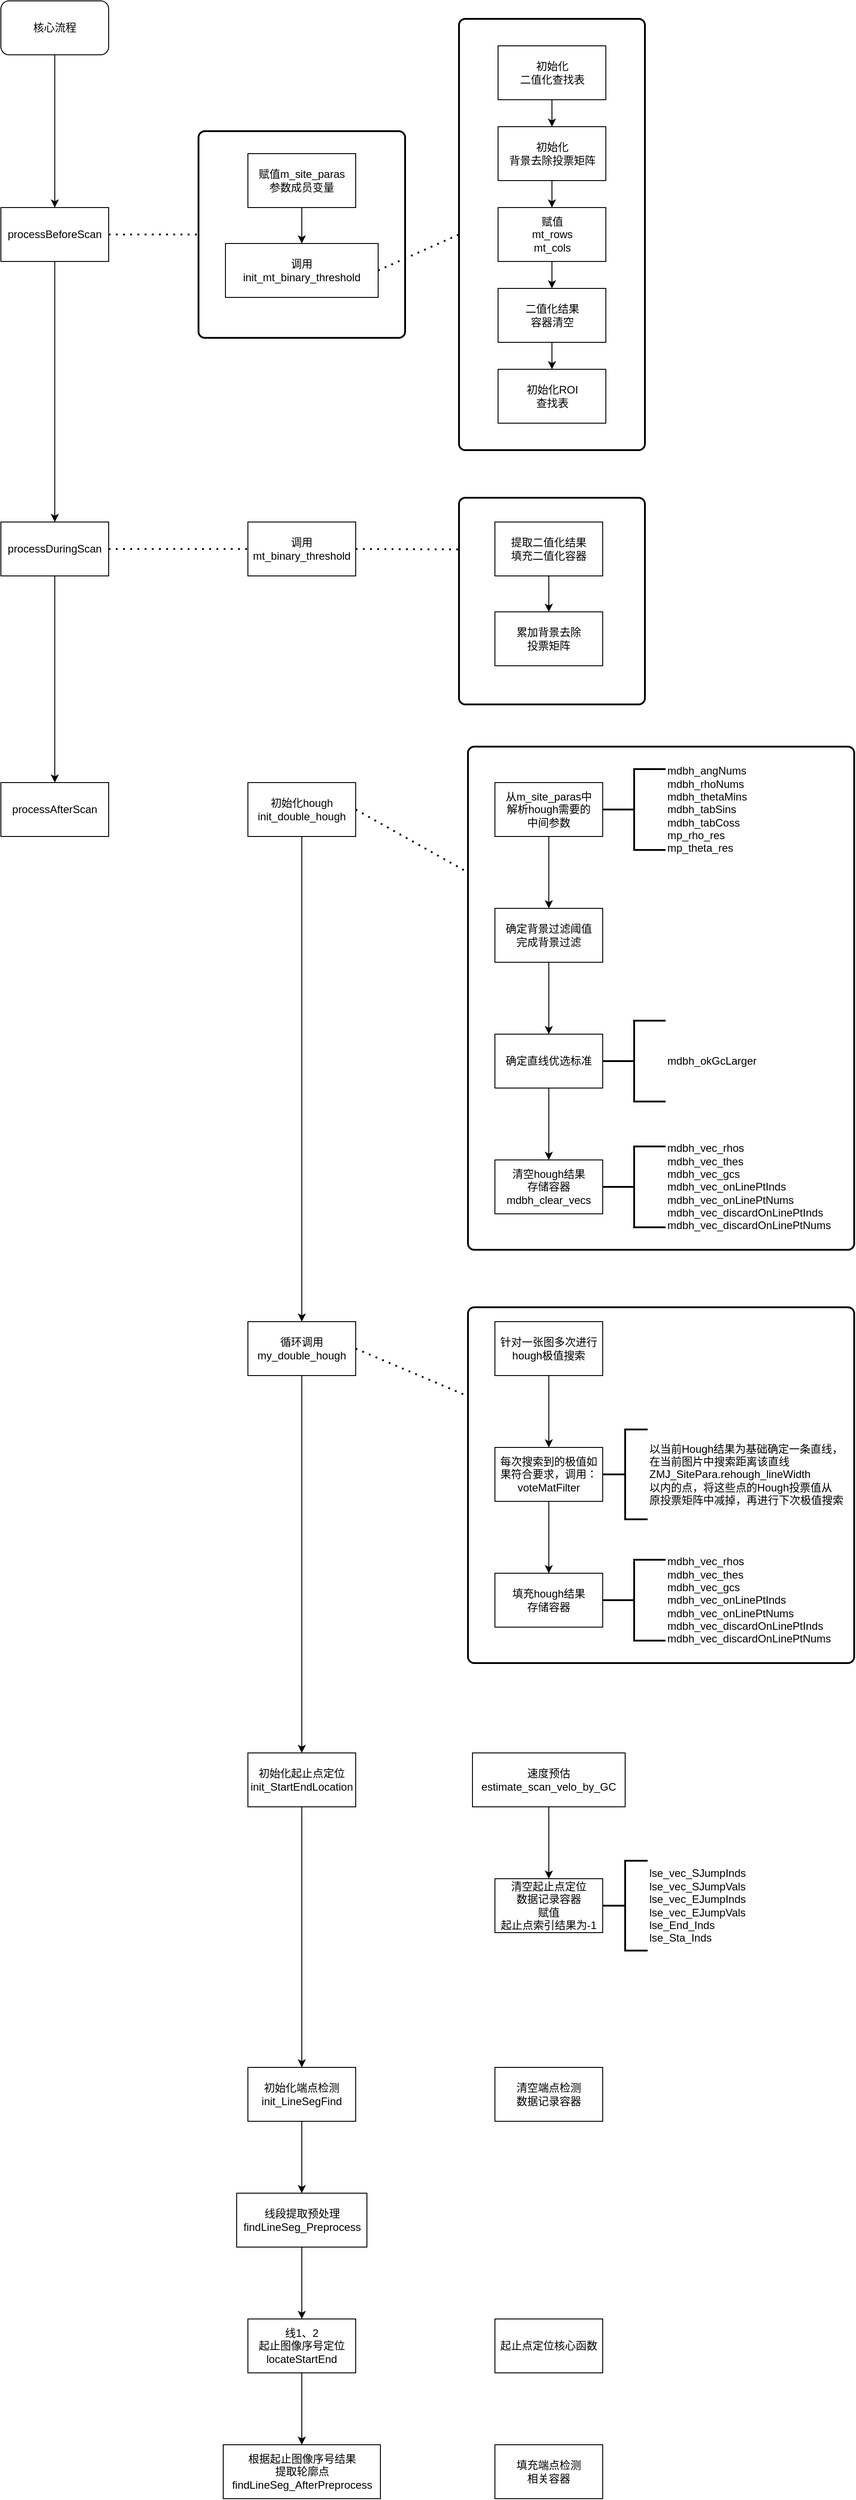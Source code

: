 <mxfile version="14.4.2" type="github">
  <diagram id="x87WVIfukVuzpfLglqjt" name="Page-1">
    <mxGraphModel dx="654" dy="1764" grid="1" gridSize="10" guides="1" tooltips="1" connect="1" arrows="1" fold="1" page="1" pageScale="1" pageWidth="827" pageHeight="1169" math="0" shadow="0">
      <root>
        <mxCell id="0" />
        <mxCell id="1" parent="0" />
        <mxCell id="iU9pxKzeouGR61ay9LNh-64" value="" style="rounded=1;whiteSpace=wrap;html=1;absoluteArcSize=1;arcSize=14;strokeWidth=2;" vertex="1" parent="1">
          <mxGeometry x="630" y="1474" width="430" height="396" as="geometry" />
        </mxCell>
        <mxCell id="iU9pxKzeouGR61ay9LNh-56" value="" style="rounded=1;whiteSpace=wrap;html=1;absoluteArcSize=1;arcSize=14;strokeWidth=2;" vertex="1" parent="1">
          <mxGeometry x="630" y="850" width="430" height="560" as="geometry" />
        </mxCell>
        <mxCell id="iU9pxKzeouGR61ay9LNh-30" value="" style="rounded=1;whiteSpace=wrap;html=1;absoluteArcSize=1;arcSize=14;strokeWidth=2;" vertex="1" parent="1">
          <mxGeometry x="620" y="573" width="207" height="230" as="geometry" />
        </mxCell>
        <mxCell id="iU9pxKzeouGR61ay9LNh-27" value="" style="rounded=1;whiteSpace=wrap;html=1;absoluteArcSize=1;arcSize=14;strokeWidth=2;" vertex="1" parent="1">
          <mxGeometry x="620" y="40" width="207" height="480" as="geometry" />
        </mxCell>
        <mxCell id="iU9pxKzeouGR61ay9LNh-25" value="" style="rounded=1;whiteSpace=wrap;html=1;absoluteArcSize=1;arcSize=14;strokeWidth=2;" vertex="1" parent="1">
          <mxGeometry x="330" y="165" width="230" height="230" as="geometry" />
        </mxCell>
        <mxCell id="iU9pxKzeouGR61ay9LNh-3" value="" style="edgeStyle=orthogonalEdgeStyle;rounded=0;orthogonalLoop=1;jettySize=auto;html=1;" edge="1" parent="1" source="iU9pxKzeouGR61ay9LNh-1" target="iU9pxKzeouGR61ay9LNh-2">
          <mxGeometry relative="1" as="geometry" />
        </mxCell>
        <mxCell id="iU9pxKzeouGR61ay9LNh-1" value="核心流程" style="rounded=1;whiteSpace=wrap;html=1;" vertex="1" parent="1">
          <mxGeometry x="110" y="20" width="120" height="60" as="geometry" />
        </mxCell>
        <mxCell id="iU9pxKzeouGR61ay9LNh-17" value="" style="edgeStyle=orthogonalEdgeStyle;rounded=0;orthogonalLoop=1;jettySize=auto;html=1;" edge="1" parent="1" source="iU9pxKzeouGR61ay9LNh-2" target="iU9pxKzeouGR61ay9LNh-16">
          <mxGeometry relative="1" as="geometry" />
        </mxCell>
        <mxCell id="iU9pxKzeouGR61ay9LNh-2" value="processBeforeScan" style="rounded=0;whiteSpace=wrap;html=1;" vertex="1" parent="1">
          <mxGeometry x="110" y="250" width="120" height="60" as="geometry" />
        </mxCell>
        <mxCell id="iU9pxKzeouGR61ay9LNh-6" value="" style="edgeStyle=orthogonalEdgeStyle;rounded=0;orthogonalLoop=1;jettySize=auto;html=1;" edge="1" parent="1" source="iU9pxKzeouGR61ay9LNh-4" target="iU9pxKzeouGR61ay9LNh-5">
          <mxGeometry relative="1" as="geometry" />
        </mxCell>
        <mxCell id="iU9pxKzeouGR61ay9LNh-4" value="赋值m_site_paras&lt;br&gt;参数成员变量" style="rounded=0;whiteSpace=wrap;html=1;" vertex="1" parent="1">
          <mxGeometry x="385" y="190" width="120" height="60" as="geometry" />
        </mxCell>
        <mxCell id="iU9pxKzeouGR61ay9LNh-5" value="调用&lt;br&gt;init_mt_binary_threshold" style="whiteSpace=wrap;html=1;rounded=0;" vertex="1" parent="1">
          <mxGeometry x="360" y="290" width="170" height="60" as="geometry" />
        </mxCell>
        <mxCell id="iU9pxKzeouGR61ay9LNh-9" value="" style="edgeStyle=orthogonalEdgeStyle;rounded=0;orthogonalLoop=1;jettySize=auto;html=1;" edge="1" parent="1" source="iU9pxKzeouGR61ay9LNh-7" target="iU9pxKzeouGR61ay9LNh-8">
          <mxGeometry relative="1" as="geometry" />
        </mxCell>
        <mxCell id="iU9pxKzeouGR61ay9LNh-7" value="初始化&lt;br&gt;二值化查找表" style="rounded=0;whiteSpace=wrap;html=1;" vertex="1" parent="1">
          <mxGeometry x="663.5" y="70" width="120" height="60" as="geometry" />
        </mxCell>
        <mxCell id="iU9pxKzeouGR61ay9LNh-11" value="" style="edgeStyle=orthogonalEdgeStyle;rounded=0;orthogonalLoop=1;jettySize=auto;html=1;" edge="1" parent="1" source="iU9pxKzeouGR61ay9LNh-8" target="iU9pxKzeouGR61ay9LNh-10">
          <mxGeometry relative="1" as="geometry" />
        </mxCell>
        <mxCell id="iU9pxKzeouGR61ay9LNh-8" value="初始化&lt;br&gt;背景去除投票矩阵" style="whiteSpace=wrap;html=1;rounded=0;" vertex="1" parent="1">
          <mxGeometry x="663.5" y="160" width="120" height="60" as="geometry" />
        </mxCell>
        <mxCell id="iU9pxKzeouGR61ay9LNh-13" value="" style="edgeStyle=orthogonalEdgeStyle;rounded=0;orthogonalLoop=1;jettySize=auto;html=1;" edge="1" parent="1" source="iU9pxKzeouGR61ay9LNh-10" target="iU9pxKzeouGR61ay9LNh-12">
          <mxGeometry relative="1" as="geometry" />
        </mxCell>
        <mxCell id="iU9pxKzeouGR61ay9LNh-10" value="赋值&lt;br&gt;mt_rows&lt;br&gt;mt_cols" style="whiteSpace=wrap;html=1;rounded=0;" vertex="1" parent="1">
          <mxGeometry x="663.5" y="250" width="120" height="60" as="geometry" />
        </mxCell>
        <mxCell id="iU9pxKzeouGR61ay9LNh-15" value="" style="edgeStyle=orthogonalEdgeStyle;rounded=0;orthogonalLoop=1;jettySize=auto;html=1;" edge="1" parent="1" source="iU9pxKzeouGR61ay9LNh-12" target="iU9pxKzeouGR61ay9LNh-14">
          <mxGeometry relative="1" as="geometry" />
        </mxCell>
        <mxCell id="iU9pxKzeouGR61ay9LNh-12" value="二值化结果&lt;br&gt;容器清空" style="whiteSpace=wrap;html=1;rounded=0;" vertex="1" parent="1">
          <mxGeometry x="663.5" y="340" width="120" height="60" as="geometry" />
        </mxCell>
        <mxCell id="iU9pxKzeouGR61ay9LNh-14" value="初始化ROI&lt;br&gt;查找表" style="whiteSpace=wrap;html=1;rounded=0;" vertex="1" parent="1">
          <mxGeometry x="663.5" y="430" width="120" height="60" as="geometry" />
        </mxCell>
        <mxCell id="iU9pxKzeouGR61ay9LNh-32" value="" style="edgeStyle=orthogonalEdgeStyle;rounded=0;orthogonalLoop=1;jettySize=auto;html=1;" edge="1" parent="1" source="iU9pxKzeouGR61ay9LNh-16" target="iU9pxKzeouGR61ay9LNh-31">
          <mxGeometry relative="1" as="geometry" />
        </mxCell>
        <mxCell id="iU9pxKzeouGR61ay9LNh-16" value="processDuringScan" style="rounded=0;whiteSpace=wrap;html=1;" vertex="1" parent="1">
          <mxGeometry x="110" y="600" width="120" height="60" as="geometry" />
        </mxCell>
        <mxCell id="iU9pxKzeouGR61ay9LNh-18" value="调用&lt;br&gt;mt_binary_threshold" style="rounded=0;whiteSpace=wrap;html=1;" vertex="1" parent="1">
          <mxGeometry x="385" y="600" width="120" height="60" as="geometry" />
        </mxCell>
        <mxCell id="iU9pxKzeouGR61ay9LNh-21" value="" style="edgeStyle=orthogonalEdgeStyle;rounded=0;orthogonalLoop=1;jettySize=auto;html=1;" edge="1" parent="1" source="iU9pxKzeouGR61ay9LNh-19" target="iU9pxKzeouGR61ay9LNh-20">
          <mxGeometry relative="1" as="geometry" />
        </mxCell>
        <mxCell id="iU9pxKzeouGR61ay9LNh-19" value="提取二值化结果&lt;br&gt;填充二值化容器" style="rounded=0;whiteSpace=wrap;html=1;" vertex="1" parent="1">
          <mxGeometry x="660" y="600" width="120" height="60" as="geometry" />
        </mxCell>
        <mxCell id="iU9pxKzeouGR61ay9LNh-20" value="累加背景去除&lt;br&gt;投票矩阵" style="whiteSpace=wrap;html=1;rounded=0;" vertex="1" parent="1">
          <mxGeometry x="660" y="700" width="120" height="60" as="geometry" />
        </mxCell>
        <mxCell id="iU9pxKzeouGR61ay9LNh-22" value="" style="endArrow=none;dashed=1;html=1;dashPattern=1 3;strokeWidth=2;exitX=1;exitY=0.5;exitDx=0;exitDy=0;entryX=0;entryY=0.5;entryDx=0;entryDy=0;" edge="1" parent="1" source="iU9pxKzeouGR61ay9LNh-16" target="iU9pxKzeouGR61ay9LNh-18">
          <mxGeometry width="50" height="50" relative="1" as="geometry">
            <mxPoint x="280" y="620" as="sourcePoint" />
            <mxPoint x="330" y="570" as="targetPoint" />
          </mxGeometry>
        </mxCell>
        <mxCell id="iU9pxKzeouGR61ay9LNh-23" value="" style="endArrow=none;dashed=1;html=1;dashPattern=1 3;strokeWidth=2;exitX=1;exitY=0.5;exitDx=0;exitDy=0;entryX=0;entryY=0.25;entryDx=0;entryDy=0;" edge="1" parent="1" source="iU9pxKzeouGR61ay9LNh-18" target="iU9pxKzeouGR61ay9LNh-30">
          <mxGeometry width="50" height="50" relative="1" as="geometry">
            <mxPoint x="510" y="584" as="sourcePoint" />
            <mxPoint x="665" y="584" as="targetPoint" />
          </mxGeometry>
        </mxCell>
        <mxCell id="iU9pxKzeouGR61ay9LNh-24" value="" style="endArrow=none;dashed=1;html=1;dashPattern=1 3;strokeWidth=2;exitX=1;exitY=0.5;exitDx=0;exitDy=0;entryX=0;entryY=0.5;entryDx=0;entryDy=0;" edge="1" parent="1" source="iU9pxKzeouGR61ay9LNh-2" target="iU9pxKzeouGR61ay9LNh-25">
          <mxGeometry width="50" height="50" relative="1" as="geometry">
            <mxPoint x="270" y="230" as="sourcePoint" />
            <mxPoint x="320" y="280" as="targetPoint" />
          </mxGeometry>
        </mxCell>
        <mxCell id="iU9pxKzeouGR61ay9LNh-28" value="" style="endArrow=none;dashed=1;html=1;dashPattern=1 3;strokeWidth=2;exitX=1;exitY=0.5;exitDx=0;exitDy=0;entryX=0;entryY=0.5;entryDx=0;entryDy=0;" edge="1" parent="1" source="iU9pxKzeouGR61ay9LNh-5" target="iU9pxKzeouGR61ay9LNh-27">
          <mxGeometry width="50" height="50" relative="1" as="geometry">
            <mxPoint x="240" y="290" as="sourcePoint" />
            <mxPoint x="340" y="290" as="targetPoint" />
          </mxGeometry>
        </mxCell>
        <mxCell id="iU9pxKzeouGR61ay9LNh-31" value="processAfterScan" style="whiteSpace=wrap;html=1;rounded=0;" vertex="1" parent="1">
          <mxGeometry x="110" y="890" width="120" height="60" as="geometry" />
        </mxCell>
        <mxCell id="iU9pxKzeouGR61ay9LNh-35" value="" style="edgeStyle=orthogonalEdgeStyle;rounded=0;orthogonalLoop=1;jettySize=auto;html=1;" edge="1" parent="1" source="iU9pxKzeouGR61ay9LNh-33" target="iU9pxKzeouGR61ay9LNh-34">
          <mxGeometry relative="1" as="geometry" />
        </mxCell>
        <mxCell id="iU9pxKzeouGR61ay9LNh-33" value="循环调用&lt;br&gt;my_double_hough" style="rounded=0;whiteSpace=wrap;html=1;" vertex="1" parent="1">
          <mxGeometry x="385" y="1490" width="120" height="60" as="geometry" />
        </mxCell>
        <mxCell id="iU9pxKzeouGR61ay9LNh-38" value="" style="edgeStyle=orthogonalEdgeStyle;rounded=0;orthogonalLoop=1;jettySize=auto;html=1;" edge="1" parent="1" source="iU9pxKzeouGR61ay9LNh-34" target="iU9pxKzeouGR61ay9LNh-37">
          <mxGeometry relative="1" as="geometry" />
        </mxCell>
        <mxCell id="iU9pxKzeouGR61ay9LNh-34" value="初始化起止点定位&lt;br&gt;init_StartEndLocation" style="whiteSpace=wrap;html=1;rounded=0;" vertex="1" parent="1">
          <mxGeometry x="385" y="1970" width="120" height="60" as="geometry" />
        </mxCell>
        <mxCell id="iU9pxKzeouGR61ay9LNh-45" value="" style="edgeStyle=orthogonalEdgeStyle;rounded=0;orthogonalLoop=1;jettySize=auto;html=1;" edge="1" parent="1" source="iU9pxKzeouGR61ay9LNh-36" target="iU9pxKzeouGR61ay9LNh-33">
          <mxGeometry relative="1" as="geometry" />
        </mxCell>
        <mxCell id="iU9pxKzeouGR61ay9LNh-36" value="初始化hough&lt;br&gt;init_double_hough" style="rounded=0;whiteSpace=wrap;html=1;" vertex="1" parent="1">
          <mxGeometry x="385" y="890" width="120" height="60" as="geometry" />
        </mxCell>
        <mxCell id="iU9pxKzeouGR61ay9LNh-40" value="" style="edgeStyle=orthogonalEdgeStyle;rounded=0;orthogonalLoop=1;jettySize=auto;html=1;" edge="1" parent="1" source="iU9pxKzeouGR61ay9LNh-37" target="iU9pxKzeouGR61ay9LNh-39">
          <mxGeometry relative="1" as="geometry" />
        </mxCell>
        <mxCell id="iU9pxKzeouGR61ay9LNh-37" value="初始化端点检测&lt;br&gt;init_LineSegFind" style="whiteSpace=wrap;html=1;rounded=0;" vertex="1" parent="1">
          <mxGeometry x="385" y="2320" width="120" height="60" as="geometry" />
        </mxCell>
        <mxCell id="iU9pxKzeouGR61ay9LNh-42" value="" style="edgeStyle=orthogonalEdgeStyle;rounded=0;orthogonalLoop=1;jettySize=auto;html=1;" edge="1" parent="1" source="iU9pxKzeouGR61ay9LNh-39" target="iU9pxKzeouGR61ay9LNh-41">
          <mxGeometry relative="1" as="geometry" />
        </mxCell>
        <mxCell id="iU9pxKzeouGR61ay9LNh-39" value="线段提取预处理&lt;br&gt;findLineSeg_Preprocess" style="whiteSpace=wrap;html=1;rounded=0;" vertex="1" parent="1">
          <mxGeometry x="372.5" y="2460" width="145" height="60" as="geometry" />
        </mxCell>
        <mxCell id="iU9pxKzeouGR61ay9LNh-44" value="" style="edgeStyle=orthogonalEdgeStyle;rounded=0;orthogonalLoop=1;jettySize=auto;html=1;" edge="1" parent="1" source="iU9pxKzeouGR61ay9LNh-41" target="iU9pxKzeouGR61ay9LNh-43">
          <mxGeometry relative="1" as="geometry" />
        </mxCell>
        <mxCell id="iU9pxKzeouGR61ay9LNh-41" value="线1、2&lt;br&gt;起止图像序号定位&lt;br&gt;locateStartEnd" style="whiteSpace=wrap;html=1;rounded=0;" vertex="1" parent="1">
          <mxGeometry x="385" y="2600" width="120" height="60" as="geometry" />
        </mxCell>
        <mxCell id="iU9pxKzeouGR61ay9LNh-43" value="根据起止图像序号结果&lt;br&gt;提取轮廓点&lt;br&gt;findLineSeg_AfterPreprocess" style="whiteSpace=wrap;html=1;rounded=0;" vertex="1" parent="1">
          <mxGeometry x="357.5" y="2740" width="175" height="60" as="geometry" />
        </mxCell>
        <mxCell id="iU9pxKzeouGR61ay9LNh-48" value="" style="edgeStyle=orthogonalEdgeStyle;rounded=0;orthogonalLoop=1;jettySize=auto;html=1;" edge="1" parent="1" source="iU9pxKzeouGR61ay9LNh-46" target="iU9pxKzeouGR61ay9LNh-47">
          <mxGeometry relative="1" as="geometry" />
        </mxCell>
        <mxCell id="iU9pxKzeouGR61ay9LNh-46" value="从m_site_paras中&lt;br&gt;解析hough需要的&lt;br&gt;中间参数" style="rounded=0;whiteSpace=wrap;html=1;" vertex="1" parent="1">
          <mxGeometry x="660" y="890" width="120" height="60" as="geometry" />
        </mxCell>
        <mxCell id="iU9pxKzeouGR61ay9LNh-50" value="" style="edgeStyle=orthogonalEdgeStyle;rounded=0;orthogonalLoop=1;jettySize=auto;html=1;" edge="1" parent="1" source="iU9pxKzeouGR61ay9LNh-47" target="iU9pxKzeouGR61ay9LNh-49">
          <mxGeometry relative="1" as="geometry" />
        </mxCell>
        <mxCell id="iU9pxKzeouGR61ay9LNh-47" value="确定背景过滤阈值&lt;br&gt;完成背景过滤" style="whiteSpace=wrap;html=1;rounded=0;" vertex="1" parent="1">
          <mxGeometry x="660" y="1030" width="120" height="60" as="geometry" />
        </mxCell>
        <mxCell id="iU9pxKzeouGR61ay9LNh-52" value="" style="edgeStyle=orthogonalEdgeStyle;rounded=0;orthogonalLoop=1;jettySize=auto;html=1;" edge="1" parent="1" source="iU9pxKzeouGR61ay9LNh-49" target="iU9pxKzeouGR61ay9LNh-51">
          <mxGeometry relative="1" as="geometry" />
        </mxCell>
        <mxCell id="iU9pxKzeouGR61ay9LNh-49" value="确定直线优选标准" style="whiteSpace=wrap;html=1;rounded=0;" vertex="1" parent="1">
          <mxGeometry x="660" y="1170" width="120" height="60" as="geometry" />
        </mxCell>
        <mxCell id="iU9pxKzeouGR61ay9LNh-51" value="清空hough结果&lt;br&gt;存储容器&lt;br&gt;mdbh_clear_vecs" style="whiteSpace=wrap;html=1;rounded=0;" vertex="1" parent="1">
          <mxGeometry x="660" y="1310" width="120" height="60" as="geometry" />
        </mxCell>
        <mxCell id="iU9pxKzeouGR61ay9LNh-53" value="mdbh_angNums&lt;br&gt;mdbh_rhoNums&lt;br&gt;mdbh_thetaMins&lt;br&gt;mdbh_tabSins&lt;br&gt;mdbh_tabCoss&lt;br&gt;mp_rho_res&lt;br&gt;mp_theta_res" style="strokeWidth=2;html=1;shape=mxgraph.flowchart.annotation_2;align=left;labelPosition=right;pointerEvents=1;" vertex="1" parent="1">
          <mxGeometry x="780" y="875" width="70" height="90" as="geometry" />
        </mxCell>
        <mxCell id="iU9pxKzeouGR61ay9LNh-54" value="mdbh_okGcLarger" style="strokeWidth=2;html=1;shape=mxgraph.flowchart.annotation_2;align=left;labelPosition=right;pointerEvents=1;" vertex="1" parent="1">
          <mxGeometry x="780" y="1155" width="70" height="90" as="geometry" />
        </mxCell>
        <mxCell id="iU9pxKzeouGR61ay9LNh-55" value="mdbh_vec_rhos&lt;br&gt;mdbh_vec_thes&lt;br&gt;mdbh_vec_gcs&lt;br&gt;mdbh_vec_onLinePtInds&lt;br&gt;mdbh_vec_onLinePtNums&lt;br&gt;mdbh_vec_discardOnLinePtInds&lt;br&gt;mdbh_vec_discardOnLinePtNums" style="strokeWidth=2;html=1;shape=mxgraph.flowchart.annotation_2;align=left;labelPosition=right;pointerEvents=1;" vertex="1" parent="1">
          <mxGeometry x="780" y="1295" width="70" height="90" as="geometry" />
        </mxCell>
        <mxCell id="iU9pxKzeouGR61ay9LNh-57" value="" style="endArrow=none;dashed=1;html=1;dashPattern=1 3;strokeWidth=2;exitX=1;exitY=0.5;exitDx=0;exitDy=0;entryX=0;entryY=0.25;entryDx=0;entryDy=0;" edge="1" parent="1" source="iU9pxKzeouGR61ay9LNh-36" target="iU9pxKzeouGR61ay9LNh-56">
          <mxGeometry width="50" height="50" relative="1" as="geometry">
            <mxPoint x="560" y="1000" as="sourcePoint" />
            <mxPoint x="610" y="950" as="targetPoint" />
          </mxGeometry>
        </mxCell>
        <mxCell id="iU9pxKzeouGR61ay9LNh-59" value="填充hough结果&lt;br&gt;存储容器" style="rounded=0;whiteSpace=wrap;html=1;" vertex="1" parent="1">
          <mxGeometry x="660" y="1770" width="120" height="60" as="geometry" />
        </mxCell>
        <mxCell id="iU9pxKzeouGR61ay9LNh-62" value="" style="edgeStyle=orthogonalEdgeStyle;rounded=0;orthogonalLoop=1;jettySize=auto;html=1;" edge="1" parent="1" source="iU9pxKzeouGR61ay9LNh-60" target="iU9pxKzeouGR61ay9LNh-61">
          <mxGeometry relative="1" as="geometry" />
        </mxCell>
        <mxCell id="iU9pxKzeouGR61ay9LNh-60" value="针对一张图多次进行&lt;br&gt;hough极值搜索" style="rounded=0;whiteSpace=wrap;html=1;" vertex="1" parent="1">
          <mxGeometry x="660" y="1490" width="120" height="60" as="geometry" />
        </mxCell>
        <mxCell id="iU9pxKzeouGR61ay9LNh-63" value="" style="edgeStyle=orthogonalEdgeStyle;rounded=0;orthogonalLoop=1;jettySize=auto;html=1;" edge="1" parent="1" source="iU9pxKzeouGR61ay9LNh-61" target="iU9pxKzeouGR61ay9LNh-59">
          <mxGeometry relative="1" as="geometry" />
        </mxCell>
        <mxCell id="iU9pxKzeouGR61ay9LNh-61" value="每次搜索到的极值如果符合要求，调用：&lt;br&gt;voteMatFilter" style="whiteSpace=wrap;html=1;rounded=0;" vertex="1" parent="1">
          <mxGeometry x="660" y="1630" width="120" height="60" as="geometry" />
        </mxCell>
        <mxCell id="iU9pxKzeouGR61ay9LNh-65" value="mdbh_vec_rhos&lt;br&gt;mdbh_vec_thes&lt;br&gt;mdbh_vec_gcs&lt;br&gt;mdbh_vec_onLinePtInds&lt;br&gt;mdbh_vec_onLinePtNums&lt;br&gt;mdbh_vec_discardOnLinePtInds&lt;br&gt;mdbh_vec_discardOnLinePtNums" style="strokeWidth=2;html=1;shape=mxgraph.flowchart.annotation_2;align=left;labelPosition=right;pointerEvents=1;" vertex="1" parent="1">
          <mxGeometry x="780" y="1755" width="70" height="90" as="geometry" />
        </mxCell>
        <mxCell id="iU9pxKzeouGR61ay9LNh-66" value="" style="endArrow=none;dashed=1;html=1;dashPattern=1 3;strokeWidth=2;exitX=1;exitY=0.5;exitDx=0;exitDy=0;entryX=0;entryY=0.25;entryDx=0;entryDy=0;" edge="1" parent="1" source="iU9pxKzeouGR61ay9LNh-33" target="iU9pxKzeouGR61ay9LNh-64">
          <mxGeometry width="50" height="50" relative="1" as="geometry">
            <mxPoint x="495" y="1340" as="sourcePoint" />
            <mxPoint x="620" y="1410" as="targetPoint" />
          </mxGeometry>
        </mxCell>
        <mxCell id="iU9pxKzeouGR61ay9LNh-67" value="以当前Hough结果为基础确定一条直线，&lt;br&gt;在当前图片中搜索距离该直线&lt;br&gt;ZMJ_SitePara.rehough_lineWidth&lt;br&gt;以内的点，将这些点的Hough投票值从&lt;br&gt;原投票矩阵中减掉，再进行下次极值搜索" style="strokeWidth=2;html=1;shape=mxgraph.flowchart.annotation_2;align=left;labelPosition=right;pointerEvents=1;" vertex="1" parent="1">
          <mxGeometry x="780" y="1610" width="50" height="100" as="geometry" />
        </mxCell>
        <mxCell id="iU9pxKzeouGR61ay9LNh-77" value="" style="edgeStyle=orthogonalEdgeStyle;rounded=0;orthogonalLoop=1;jettySize=auto;html=1;" edge="1" parent="1" source="iU9pxKzeouGR61ay9LNh-68" target="iU9pxKzeouGR61ay9LNh-69">
          <mxGeometry relative="1" as="geometry" />
        </mxCell>
        <mxCell id="iU9pxKzeouGR61ay9LNh-68" value="速度预估&lt;br&gt;estimate_scan_velo_by_GC" style="rounded=0;whiteSpace=wrap;html=1;" vertex="1" parent="1">
          <mxGeometry x="635" y="1970" width="170" height="60" as="geometry" />
        </mxCell>
        <mxCell id="iU9pxKzeouGR61ay9LNh-69" value="清空起止点定位&lt;br&gt;数据记录容器&lt;br&gt;赋值&lt;br&gt;起止点索引结果为-1" style="rounded=0;whiteSpace=wrap;html=1;" vertex="1" parent="1">
          <mxGeometry x="660" y="2110" width="120" height="60" as="geometry" />
        </mxCell>
        <mxCell id="iU9pxKzeouGR61ay9LNh-75" value="清空端点检测&lt;br&gt;数据记录容器" style="rounded=0;whiteSpace=wrap;html=1;" vertex="1" parent="1">
          <mxGeometry x="660" y="2320" width="120" height="60" as="geometry" />
        </mxCell>
        <mxCell id="iU9pxKzeouGR61ay9LNh-76" value="lse_vec_SJumpInds&lt;br&gt;lse_vec_SJumpVals&lt;br&gt;lse_vec_EJumpInds&lt;br&gt;lse_vec_EJumpVals&lt;br&gt;lse_End_Inds&lt;br&gt;lse_Sta_Inds" style="strokeWidth=2;html=1;shape=mxgraph.flowchart.annotation_2;align=left;labelPosition=right;pointerEvents=1;" vertex="1" parent="1">
          <mxGeometry x="780" y="2090" width="50" height="100" as="geometry" />
        </mxCell>
        <mxCell id="iU9pxKzeouGR61ay9LNh-78" value="起止点定位核心函数" style="rounded=0;whiteSpace=wrap;html=1;" vertex="1" parent="1">
          <mxGeometry x="660" y="2600" width="120" height="60" as="geometry" />
        </mxCell>
        <mxCell id="iU9pxKzeouGR61ay9LNh-79" value="填充端点检测&lt;br&gt;相关容器" style="rounded=0;whiteSpace=wrap;html=1;" vertex="1" parent="1">
          <mxGeometry x="660" y="2740" width="120" height="60" as="geometry" />
        </mxCell>
      </root>
    </mxGraphModel>
  </diagram>
</mxfile>
